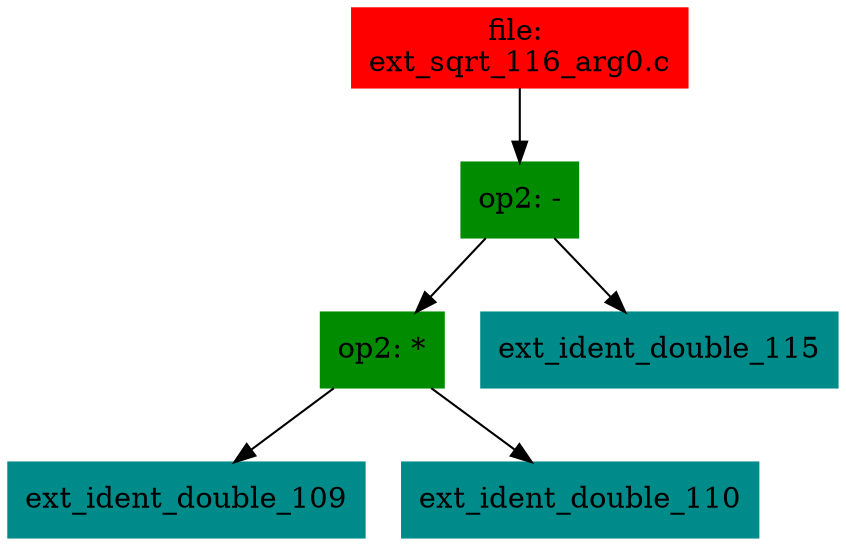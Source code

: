 digraph G {
node [shape=box]

0 [label="file: 
ext_sqrt_116_arg0.c",color=red, style=filled]
1 [label="op2: -",color=green4, style=filled]
0 -> 1
2 [label="op2: *",color=green4, style=filled]
1 -> 2
3 [label="ext_ident_double_109",color=cyan4, style=filled]
2 -> 3
20 [label="ext_ident_double_110",color=cyan4, style=filled]
2 -> 20
37 [label="ext_ident_double_115",color=cyan4, style=filled]
1 -> 37


}

